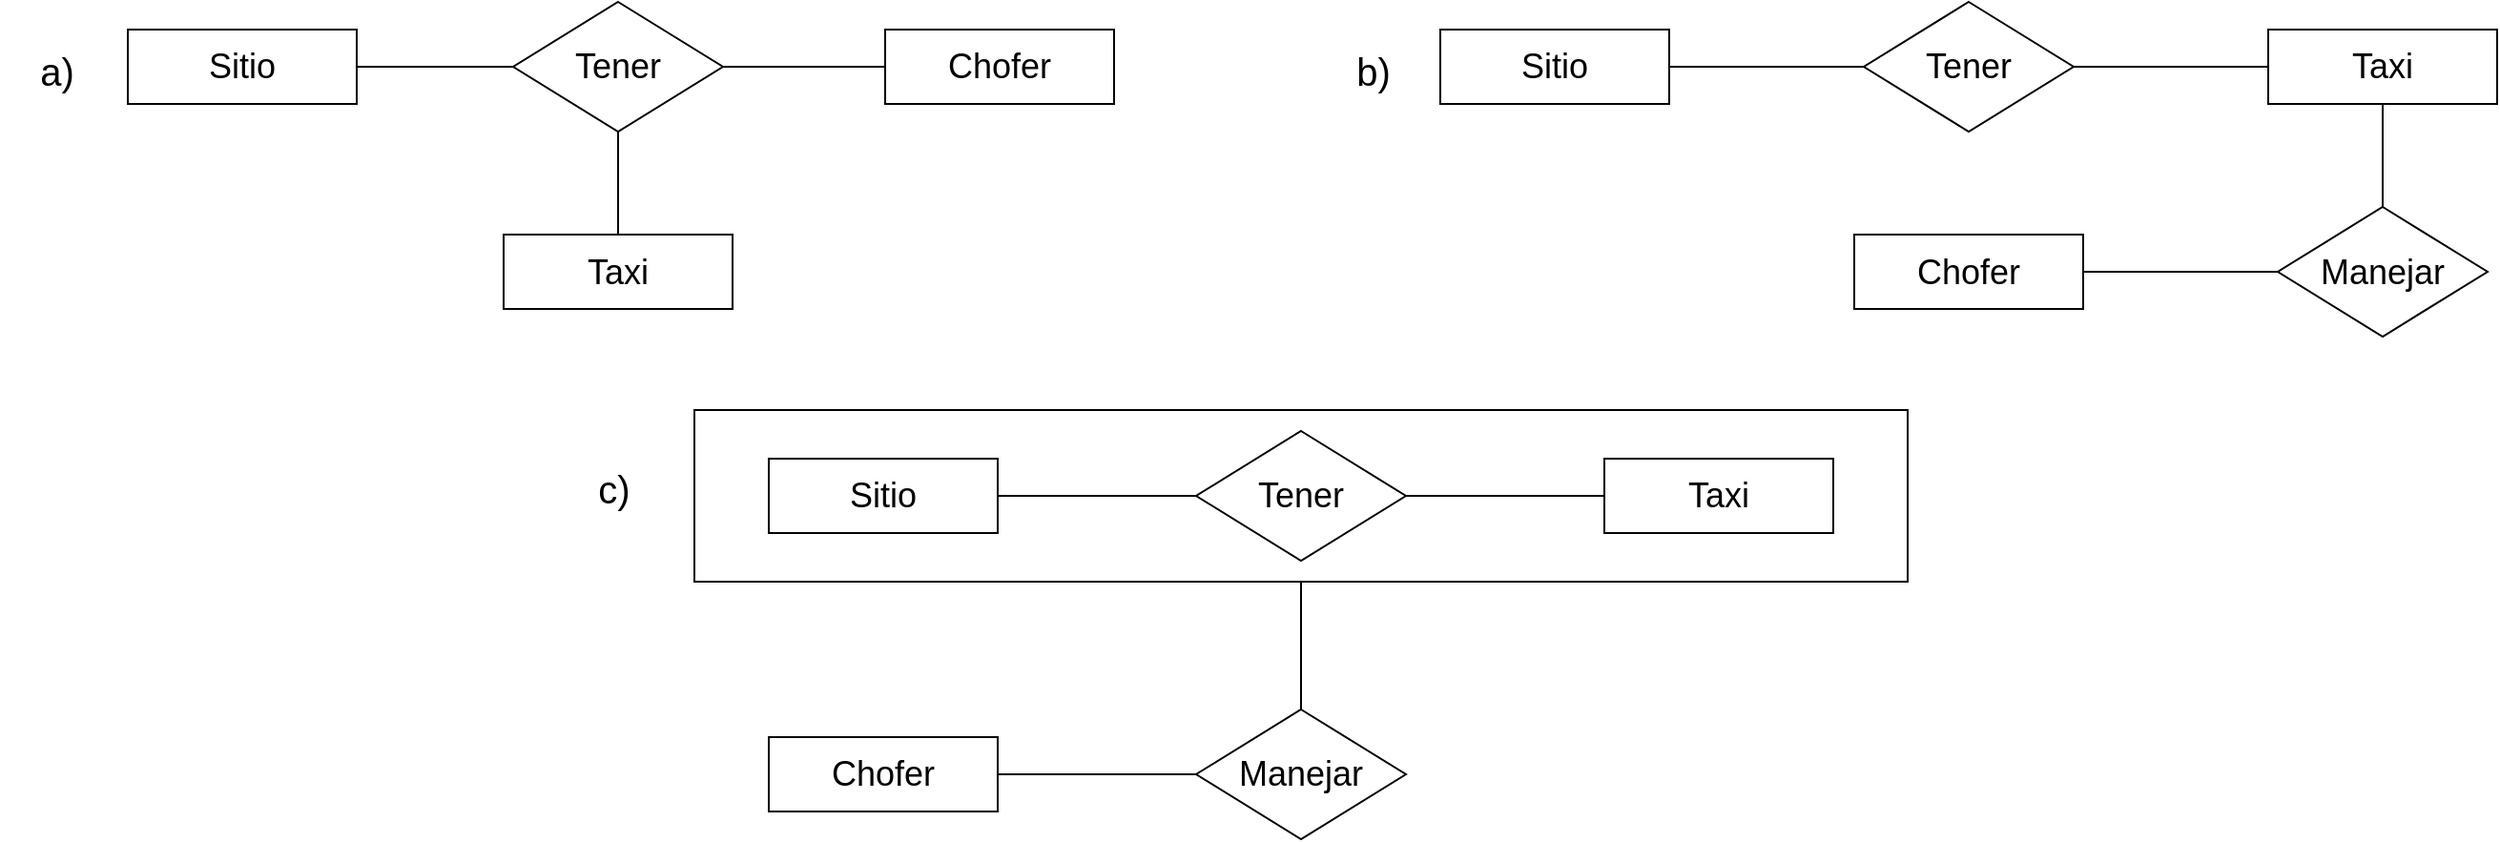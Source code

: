 <mxfile version="26.0.16" pages="5">
  <diagram name="Página-1" id="0Xv_bQYUwXjOWWRzL3va">
    <mxGraphModel grid="1" page="0" gridSize="10" guides="1" tooltips="1" connect="1" arrows="1" fold="1" pageScale="1" pageWidth="3300" pageHeight="4681" math="0" shadow="0">
      <root>
        <mxCell id="0" />
        <mxCell id="1" parent="0" />
        <mxCell id="Am1ROYbkp5ATxA2xvogC-27" value="" style="rounded=0;whiteSpace=wrap;html=1;fillColor=none;" vertex="1" parent="1">
          <mxGeometry x="397" y="300" width="636" height="90" as="geometry" />
        </mxCell>
        <mxCell id="Am1ROYbkp5ATxA2xvogC-1" value="&lt;font style=&quot;font-size: 18px;&quot;&gt;Chofer&lt;/font&gt;" style="rounded=0;whiteSpace=wrap;html=1;" vertex="1" parent="1">
          <mxGeometry x="497" y="100.5" width="120" height="39" as="geometry" />
        </mxCell>
        <mxCell id="Am1ROYbkp5ATxA2xvogC-2" value="&lt;font style=&quot;font-size: 18px;&quot;&gt;Sitio&lt;/font&gt;" style="rounded=0;whiteSpace=wrap;html=1;" vertex="1" parent="1">
          <mxGeometry x="100" y="100.5" width="120" height="39" as="geometry" />
        </mxCell>
        <mxCell id="Am1ROYbkp5ATxA2xvogC-3" value="&lt;font style=&quot;font-size: 18px;&quot;&gt;Taxi&lt;/font&gt;" style="rounded=0;whiteSpace=wrap;html=1;" vertex="1" parent="1">
          <mxGeometry x="297" y="208" width="120" height="39" as="geometry" />
        </mxCell>
        <mxCell id="Am1ROYbkp5ATxA2xvogC-17" value="" style="edgeStyle=none;curved=1;rounded=0;orthogonalLoop=1;jettySize=auto;html=1;fontSize=12;startSize=8;endSize=8;endArrow=none;startFill=0;" edge="1" parent="1" source="Am1ROYbkp5ATxA2xvogC-6" target="Am1ROYbkp5ATxA2xvogC-2">
          <mxGeometry relative="1" as="geometry" />
        </mxCell>
        <mxCell id="Am1ROYbkp5ATxA2xvogC-18" value="" style="edgeStyle=none;curved=1;rounded=0;orthogonalLoop=1;jettySize=auto;html=1;fontSize=12;startSize=8;endSize=8;endArrow=none;startFill=0;" edge="1" parent="1" source="Am1ROYbkp5ATxA2xvogC-6" target="Am1ROYbkp5ATxA2xvogC-1">
          <mxGeometry relative="1" as="geometry" />
        </mxCell>
        <mxCell id="Am1ROYbkp5ATxA2xvogC-19" value="" style="edgeStyle=none;curved=1;rounded=0;orthogonalLoop=1;jettySize=auto;html=1;fontSize=12;startSize=8;endSize=8;endArrow=none;startFill=0;" edge="1" parent="1" source="Am1ROYbkp5ATxA2xvogC-6" target="Am1ROYbkp5ATxA2xvogC-3">
          <mxGeometry relative="1" as="geometry" />
        </mxCell>
        <mxCell id="Am1ROYbkp5ATxA2xvogC-6" value="&lt;font style=&quot;font-size: 18px;&quot;&gt;Tener&lt;/font&gt;" style="rhombus;whiteSpace=wrap;html=1;" vertex="1" parent="1">
          <mxGeometry x="302" y="86" width="110" height="68" as="geometry" />
        </mxCell>
        <mxCell id="Am1ROYbkp5ATxA2xvogC-7" value="&lt;font style=&quot;font-size: 18px;&quot;&gt;Chofer&lt;/font&gt;" style="rounded=0;whiteSpace=wrap;html=1;" vertex="1" parent="1">
          <mxGeometry x="1005" y="208" width="120" height="39" as="geometry" />
        </mxCell>
        <mxCell id="Am1ROYbkp5ATxA2xvogC-8" value="&lt;font style=&quot;font-size: 18px;&quot;&gt;Sitio&lt;/font&gt;" style="rounded=0;whiteSpace=wrap;html=1;" vertex="1" parent="1">
          <mxGeometry x="788" y="100.5" width="120" height="39" as="geometry" />
        </mxCell>
        <mxCell id="Am1ROYbkp5ATxA2xvogC-22" value="" style="edgeStyle=none;curved=1;rounded=0;orthogonalLoop=1;jettySize=auto;html=1;fontSize=12;startSize=8;endSize=8;endArrow=none;startFill=0;" edge="1" parent="1" source="Am1ROYbkp5ATxA2xvogC-9" target="Am1ROYbkp5ATxA2xvogC-10">
          <mxGeometry relative="1" as="geometry" />
        </mxCell>
        <mxCell id="Am1ROYbkp5ATxA2xvogC-9" value="&lt;font style=&quot;font-size: 18px;&quot;&gt;Taxi&lt;/font&gt;" style="rounded=0;whiteSpace=wrap;html=1;" vertex="1" parent="1">
          <mxGeometry x="1222" y="100.5" width="120" height="39" as="geometry" />
        </mxCell>
        <mxCell id="Am1ROYbkp5ATxA2xvogC-23" value="" style="edgeStyle=none;curved=1;rounded=0;orthogonalLoop=1;jettySize=auto;html=1;fontSize=12;startSize=8;endSize=8;endArrow=none;startFill=0;" edge="1" parent="1" source="Am1ROYbkp5ATxA2xvogC-10" target="Am1ROYbkp5ATxA2xvogC-7">
          <mxGeometry relative="1" as="geometry" />
        </mxCell>
        <mxCell id="Am1ROYbkp5ATxA2xvogC-10" value="&lt;font style=&quot;font-size: 18px;&quot;&gt;Manejar&lt;/font&gt;" style="rhombus;whiteSpace=wrap;html=1;" vertex="1" parent="1">
          <mxGeometry x="1227" y="193.5" width="110" height="68" as="geometry" />
        </mxCell>
        <mxCell id="Am1ROYbkp5ATxA2xvogC-20" value="" style="edgeStyle=none;curved=1;rounded=0;orthogonalLoop=1;jettySize=auto;html=1;fontSize=12;startSize=8;endSize=8;endArrow=none;startFill=0;" edge="1" parent="1" source="Am1ROYbkp5ATxA2xvogC-11" target="Am1ROYbkp5ATxA2xvogC-8">
          <mxGeometry relative="1" as="geometry" />
        </mxCell>
        <mxCell id="Am1ROYbkp5ATxA2xvogC-21" value="" style="edgeStyle=none;curved=1;rounded=0;orthogonalLoop=1;jettySize=auto;html=1;fontSize=12;startSize=8;endSize=8;endArrow=none;startFill=0;" edge="1" parent="1" source="Am1ROYbkp5ATxA2xvogC-11" target="Am1ROYbkp5ATxA2xvogC-9">
          <mxGeometry relative="1" as="geometry" />
        </mxCell>
        <mxCell id="Am1ROYbkp5ATxA2xvogC-11" value="&lt;font style=&quot;font-size: 18px;&quot;&gt;Tener&lt;/font&gt;" style="rhombus;whiteSpace=wrap;html=1;" vertex="1" parent="1">
          <mxGeometry x="1010" y="86" width="110" height="68" as="geometry" />
        </mxCell>
        <mxCell id="Am1ROYbkp5ATxA2xvogC-12" value="&lt;font style=&quot;font-size: 18px;&quot;&gt;Chofer&lt;/font&gt;" style="rounded=0;whiteSpace=wrap;html=1;" vertex="1" parent="1">
          <mxGeometry x="436" y="471.5" width="120" height="39" as="geometry" />
        </mxCell>
        <mxCell id="Am1ROYbkp5ATxA2xvogC-13" value="&lt;font style=&quot;font-size: 18px;&quot;&gt;Sitio&lt;/font&gt;" style="rounded=0;whiteSpace=wrap;html=1;" vertex="1" parent="1">
          <mxGeometry x="436" y="325.5" width="120" height="39" as="geometry" />
        </mxCell>
        <mxCell id="Am1ROYbkp5ATxA2xvogC-14" value="&lt;font style=&quot;font-size: 18px;&quot;&gt;Taxi&lt;/font&gt;" style="rounded=0;whiteSpace=wrap;html=1;" vertex="1" parent="1">
          <mxGeometry x="874" y="325.5" width="120" height="39" as="geometry" />
        </mxCell>
        <mxCell id="Am1ROYbkp5ATxA2xvogC-24" value="" style="edgeStyle=none;curved=1;rounded=0;orthogonalLoop=1;jettySize=auto;html=1;fontSize=12;startSize=8;endSize=8;endArrow=none;startFill=0;" edge="1" parent="1" source="Am1ROYbkp5ATxA2xvogC-15" target="Am1ROYbkp5ATxA2xvogC-12">
          <mxGeometry relative="1" as="geometry" />
        </mxCell>
        <mxCell id="Am1ROYbkp5ATxA2xvogC-15" value="&lt;font style=&quot;font-size: 18px;&quot;&gt;Manejar&lt;/font&gt;" style="rhombus;whiteSpace=wrap;html=1;" vertex="1" parent="1">
          <mxGeometry x="660" y="457" width="110" height="68" as="geometry" />
        </mxCell>
        <mxCell id="Am1ROYbkp5ATxA2xvogC-25" value="" style="edgeStyle=none;curved=1;rounded=0;orthogonalLoop=1;jettySize=auto;html=1;fontSize=12;startSize=8;endSize=8;endArrow=none;startFill=0;" edge="1" parent="1" source="Am1ROYbkp5ATxA2xvogC-16" target="Am1ROYbkp5ATxA2xvogC-13">
          <mxGeometry relative="1" as="geometry" />
        </mxCell>
        <mxCell id="Am1ROYbkp5ATxA2xvogC-26" value="" style="edgeStyle=none;curved=1;rounded=0;orthogonalLoop=1;jettySize=auto;html=1;fontSize=12;startSize=8;endSize=8;endArrow=none;startFill=0;" edge="1" parent="1" source="Am1ROYbkp5ATxA2xvogC-16" target="Am1ROYbkp5ATxA2xvogC-14">
          <mxGeometry relative="1" as="geometry" />
        </mxCell>
        <mxCell id="Am1ROYbkp5ATxA2xvogC-16" value="&lt;font style=&quot;font-size: 18px;&quot;&gt;Tener&lt;/font&gt;" style="rhombus;whiteSpace=wrap;html=1;" vertex="1" parent="1">
          <mxGeometry x="660" y="311" width="110" height="68" as="geometry" />
        </mxCell>
        <mxCell id="Am1ROYbkp5ATxA2xvogC-28" value="" style="edgeStyle=none;curved=1;rounded=0;orthogonalLoop=1;jettySize=auto;html=1;fontSize=12;startSize=8;endSize=8;endArrow=none;startFill=0;" edge="1" parent="1" source="Am1ROYbkp5ATxA2xvogC-27" target="Am1ROYbkp5ATxA2xvogC-15">
          <mxGeometry relative="1" as="geometry" />
        </mxCell>
        <mxCell id="Am1ROYbkp5ATxA2xvogC-29" value="&lt;font style=&quot;font-size: 20px;&quot;&gt;a)&lt;/font&gt;" style="text;html=1;align=center;verticalAlign=middle;whiteSpace=wrap;rounded=0;" vertex="1" parent="1">
          <mxGeometry x="33" y="107" width="60" height="30" as="geometry" />
        </mxCell>
        <mxCell id="Am1ROYbkp5ATxA2xvogC-30" value="&lt;font style=&quot;font-size: 20px;&quot;&gt;b)&lt;/font&gt;" style="text;html=1;align=center;verticalAlign=middle;whiteSpace=wrap;rounded=0;" vertex="1" parent="1">
          <mxGeometry x="723" y="107" width="60" height="30" as="geometry" />
        </mxCell>
        <mxCell id="Am1ROYbkp5ATxA2xvogC-31" value="&lt;font style=&quot;font-size: 20px;&quot;&gt;c)&lt;/font&gt;" style="text;html=1;align=center;verticalAlign=middle;whiteSpace=wrap;rounded=0;" vertex="1" parent="1">
          <mxGeometry x="325" y="325.5" width="60" height="30" as="geometry" />
        </mxCell>
      </root>
    </mxGraphModel>
  </diagram>
  <diagram name="a)" id="rdEwwfylypUSmtZIRAzD">
    <mxGraphModel grid="1" page="1" gridSize="10" guides="1" tooltips="1" connect="1" arrows="1" fold="1" pageScale="1" pageWidth="3300" pageHeight="4681" background="none" math="0" shadow="0">
      <root>
        <mxCell id="4W-Lf1GzIRM1ZccdQrcq-0" />
        <mxCell id="4W-Lf1GzIRM1ZccdQrcq-1" parent="4W-Lf1GzIRM1ZccdQrcq-0" />
        <mxCell id="4W-Lf1GzIRM1ZccdQrcq-3" value="&lt;font style=&quot;font-size: 18px;&quot;&gt;Chofer&lt;/font&gt;" style="rounded=0;whiteSpace=wrap;html=1;" vertex="1" parent="4W-Lf1GzIRM1ZccdQrcq-1">
          <mxGeometry x="497" y="100.5" width="120" height="39" as="geometry" />
        </mxCell>
        <mxCell id="4W-Lf1GzIRM1ZccdQrcq-4" value="&lt;font style=&quot;font-size: 18px;&quot;&gt;Sitio&lt;/font&gt;" style="rounded=0;whiteSpace=wrap;html=1;" vertex="1" parent="4W-Lf1GzIRM1ZccdQrcq-1">
          <mxGeometry x="100" y="100.5" width="120" height="39" as="geometry" />
        </mxCell>
        <mxCell id="4W-Lf1GzIRM1ZccdQrcq-5" value="&lt;font style=&quot;font-size: 18px;&quot;&gt;Taxi&lt;/font&gt;" style="rounded=0;whiteSpace=wrap;html=1;" vertex="1" parent="4W-Lf1GzIRM1ZccdQrcq-1">
          <mxGeometry x="497" y="334" width="120" height="39" as="geometry" />
        </mxCell>
        <mxCell id="4W-Lf1GzIRM1ZccdQrcq-6" value="" style="edgeStyle=none;curved=1;rounded=0;orthogonalLoop=1;jettySize=auto;html=1;fontSize=12;startSize=8;endSize=8;endArrow=none;startFill=0;" edge="1" parent="4W-Lf1GzIRM1ZccdQrcq-1" source="4W-Lf1GzIRM1ZccdQrcq-9" target="4W-Lf1GzIRM1ZccdQrcq-4">
          <mxGeometry relative="1" as="geometry" />
        </mxCell>
        <mxCell id="4W-Lf1GzIRM1ZccdQrcq-7" value="" style="edgeStyle=none;curved=1;rounded=0;orthogonalLoop=1;jettySize=auto;html=1;fontSize=12;startSize=8;endSize=8;endArrow=none;startFill=0;" edge="1" parent="4W-Lf1GzIRM1ZccdQrcq-1" source="4W-Lf1GzIRM1ZccdQrcq-9" target="4W-Lf1GzIRM1ZccdQrcq-3">
          <mxGeometry relative="1" as="geometry" />
        </mxCell>
        <mxCell id="4W-Lf1GzIRM1ZccdQrcq-8" value="" style="edgeStyle=none;curved=1;rounded=0;orthogonalLoop=1;jettySize=auto;html=1;fontSize=12;startSize=8;endSize=8;endArrow=none;startFill=0;exitX=0.5;exitY=1;exitDx=0;exitDy=0;" edge="1" parent="4W-Lf1GzIRM1ZccdQrcq-1" source="7FcwFVClABfVP6fWYLRf-0" target="4W-Lf1GzIRM1ZccdQrcq-5">
          <mxGeometry relative="1" as="geometry">
            <mxPoint x="557" y="280" as="sourcePoint" />
          </mxGeometry>
        </mxCell>
        <mxCell id="4W-Lf1GzIRM1ZccdQrcq-9" value="&lt;font style=&quot;font-size: 18px;&quot;&gt;Tener&lt;/font&gt;" style="rhombus;whiteSpace=wrap;html=1;" vertex="1" parent="4W-Lf1GzIRM1ZccdQrcq-1">
          <mxGeometry x="302" y="86" width="110" height="68" as="geometry" />
        </mxCell>
        <mxCell id="4W-Lf1GzIRM1ZccdQrcq-28" value="&lt;font style=&quot;font-size: 20px;&quot;&gt;a)&lt;/font&gt;" style="text;html=1;align=center;verticalAlign=middle;whiteSpace=wrap;rounded=0;" vertex="1" parent="4W-Lf1GzIRM1ZccdQrcq-1">
          <mxGeometry x="33" y="107" width="60" height="30" as="geometry" />
        </mxCell>
        <mxCell id="7FcwFVClABfVP6fWYLRf-2" style="edgeStyle=orthogonalEdgeStyle;rounded=0;orthogonalLoop=1;jettySize=auto;html=1;exitX=0.5;exitY=0;exitDx=0;exitDy=0;endArrow=none;startFill=0;" edge="1" parent="4W-Lf1GzIRM1ZccdQrcq-1" source="7FcwFVClABfVP6fWYLRf-0" target="4W-Lf1GzIRM1ZccdQrcq-3">
          <mxGeometry relative="1" as="geometry" />
        </mxCell>
        <mxCell id="7FcwFVClABfVP6fWYLRf-0" value="Manejar" style="shape=rhombus;perimeter=rhombusPerimeter;whiteSpace=wrap;html=1;align=center;strokeColor=default;verticalAlign=middle;fontFamily=Helvetica;fontSize=12;fontColor=default;fillColor=default;" vertex="1" parent="4W-Lf1GzIRM1ZccdQrcq-1">
          <mxGeometry x="497" y="210" width="120" height="60" as="geometry" />
        </mxCell>
        <mxCell id="8dze7up6y6iG9gTQGzlM-0" value="Modificación para la pregunta sobre los taxis que maneja cada chofer" style="text;strokeColor=none;fillColor=none;spacingLeft=4;spacingRight=4;overflow=hidden;rotatable=0;points=[[0,0.5],[1,0.5]];portConstraint=eastwest;fontSize=19;whiteSpace=wrap;html=1;" vertex="1" parent="4W-Lf1GzIRM1ZccdQrcq-1">
          <mxGeometry x="80" y="40" width="640" height="30" as="geometry" />
        </mxCell>
      </root>
    </mxGraphModel>
  </diagram>
  <diagram name="b)" id="nIEliZf9aAJDBQdey2Hl">
    <mxGraphModel grid="0" page="0" gridSize="10" guides="1" tooltips="1" connect="1" arrows="1" fold="1" pageScale="1" pageWidth="3300" pageHeight="4681" math="0" shadow="0">
      <root>
        <mxCell id="x9pCoRTRRYG_YFSIj8mN-0" />
        <mxCell id="x9pCoRTRRYG_YFSIj8mN-1" parent="x9pCoRTRRYG_YFSIj8mN-0" />
        <mxCell id="x9pCoRTRRYG_YFSIj8mN-10" value="&lt;font style=&quot;font-size: 18px;&quot;&gt;Chofer&lt;/font&gt;" style="rounded=0;whiteSpace=wrap;html=1;" parent="x9pCoRTRRYG_YFSIj8mN-1" vertex="1">
          <mxGeometry x="1005" y="208" width="120" height="39" as="geometry" />
        </mxCell>
        <mxCell id="x9pCoRTRRYG_YFSIj8mN-11" value="&lt;font style=&quot;font-size: 18px;&quot;&gt;Sitio&lt;/font&gt;" style="rounded=0;whiteSpace=wrap;html=1;" parent="x9pCoRTRRYG_YFSIj8mN-1" vertex="1">
          <mxGeometry x="788" y="100.5" width="120" height="39" as="geometry" />
        </mxCell>
        <mxCell id="x9pCoRTRRYG_YFSIj8mN-12" value="" style="edgeStyle=none;curved=1;rounded=0;orthogonalLoop=1;jettySize=auto;html=1;fontSize=12;startSize=8;endSize=8;endArrow=none;startFill=0;" parent="x9pCoRTRRYG_YFSIj8mN-1" source="x9pCoRTRRYG_YFSIj8mN-13" target="x9pCoRTRRYG_YFSIj8mN-15" edge="1">
          <mxGeometry relative="1" as="geometry" />
        </mxCell>
        <mxCell id="x9pCoRTRRYG_YFSIj8mN-13" value="&lt;font style=&quot;font-size: 18px;&quot;&gt;Taxi&lt;/font&gt;" style="rounded=0;whiteSpace=wrap;html=1;" parent="x9pCoRTRRYG_YFSIj8mN-1" vertex="1">
          <mxGeometry x="1222" y="100.5" width="120" height="39" as="geometry" />
        </mxCell>
        <mxCell id="x9pCoRTRRYG_YFSIj8mN-14" value="" style="edgeStyle=none;curved=1;rounded=0;orthogonalLoop=1;jettySize=auto;html=1;fontSize=12;startSize=8;endSize=8;endArrow=none;startFill=0;" parent="x9pCoRTRRYG_YFSIj8mN-1" source="x9pCoRTRRYG_YFSIj8mN-15" target="x9pCoRTRRYG_YFSIj8mN-10" edge="1">
          <mxGeometry relative="1" as="geometry" />
        </mxCell>
        <mxCell id="x9pCoRTRRYG_YFSIj8mN-15" value="&lt;font style=&quot;font-size: 18px;&quot;&gt;Manejar&lt;/font&gt;" style="rhombus;whiteSpace=wrap;html=1;" parent="x9pCoRTRRYG_YFSIj8mN-1" vertex="1">
          <mxGeometry x="1227" y="193.5" width="110" height="68" as="geometry" />
        </mxCell>
        <mxCell id="x9pCoRTRRYG_YFSIj8mN-16" value="" style="edgeStyle=none;curved=1;rounded=0;orthogonalLoop=1;jettySize=auto;html=1;fontSize=12;startSize=8;endSize=8;endArrow=none;startFill=0;" parent="x9pCoRTRRYG_YFSIj8mN-1" source="x9pCoRTRRYG_YFSIj8mN-18" target="x9pCoRTRRYG_YFSIj8mN-11" edge="1">
          <mxGeometry relative="1" as="geometry" />
        </mxCell>
        <mxCell id="x9pCoRTRRYG_YFSIj8mN-17" value="" style="edgeStyle=none;curved=1;rounded=0;orthogonalLoop=1;jettySize=auto;html=1;fontSize=12;startSize=8;endSize=8;endArrow=none;startFill=0;" parent="x9pCoRTRRYG_YFSIj8mN-1" source="x9pCoRTRRYG_YFSIj8mN-18" target="x9pCoRTRRYG_YFSIj8mN-13" edge="1">
          <mxGeometry relative="1" as="geometry" />
        </mxCell>
        <mxCell id="x9pCoRTRRYG_YFSIj8mN-18" value="&lt;font style=&quot;font-size: 18px;&quot;&gt;Tener&lt;/font&gt;" style="rhombus;whiteSpace=wrap;html=1;" parent="x9pCoRTRRYG_YFSIj8mN-1" vertex="1">
          <mxGeometry x="1010" y="86" width="110" height="68" as="geometry" />
        </mxCell>
        <mxCell id="x9pCoRTRRYG_YFSIj8mN-29" value="&lt;font style=&quot;font-size: 20px;&quot;&gt;b)&lt;/font&gt;" style="text;html=1;align=center;verticalAlign=middle;whiteSpace=wrap;rounded=0;" parent="x9pCoRTRRYG_YFSIj8mN-1" vertex="1">
          <mxGeometry x="723" y="107" width="60" height="30" as="geometry" />
        </mxCell>
      </root>
    </mxGraphModel>
  </diagram>
  <diagram name="c)" id="YADJExWIu-0nEIO1Wgmd">
    <mxGraphModel grid="0" page="0" gridSize="10" guides="1" tooltips="1" connect="1" arrows="1" fold="1" pageScale="1" pageWidth="3300" pageHeight="4681" math="0" shadow="0">
      <root>
        <mxCell id="kI1WuUzEh353evxF52oc-0" />
        <mxCell id="kI1WuUzEh353evxF52oc-1" parent="kI1WuUzEh353evxF52oc-0" />
        <mxCell id="kI1WuUzEh353evxF52oc-2" value="" style="rounded=0;whiteSpace=wrap;html=1;fillColor=none;" parent="kI1WuUzEh353evxF52oc-1" vertex="1">
          <mxGeometry x="397" y="300" width="636" height="90" as="geometry" />
        </mxCell>
        <mxCell id="kI1WuUzEh353evxF52oc-19" value="&lt;font style=&quot;font-size: 18px;&quot;&gt;Chofer&lt;/font&gt;" style="rounded=0;whiteSpace=wrap;html=1;" parent="kI1WuUzEh353evxF52oc-1" vertex="1">
          <mxGeometry x="436" y="471.5" width="120" height="39" as="geometry" />
        </mxCell>
        <mxCell id="kI1WuUzEh353evxF52oc-20" value="&lt;font style=&quot;font-size: 18px;&quot;&gt;Sitio&lt;/font&gt;" style="rounded=0;whiteSpace=wrap;html=1;" parent="kI1WuUzEh353evxF52oc-1" vertex="1">
          <mxGeometry x="436" y="325.5" width="120" height="39" as="geometry" />
        </mxCell>
        <mxCell id="kI1WuUzEh353evxF52oc-21" value="&lt;font style=&quot;font-size: 18px;&quot;&gt;Taxi&lt;/font&gt;" style="rounded=0;whiteSpace=wrap;html=1;" parent="kI1WuUzEh353evxF52oc-1" vertex="1">
          <mxGeometry x="874" y="325.5" width="120" height="39" as="geometry" />
        </mxCell>
        <mxCell id="kI1WuUzEh353evxF52oc-22" value="" style="edgeStyle=none;curved=1;rounded=0;orthogonalLoop=1;jettySize=auto;html=1;fontSize=12;startSize=8;endSize=8;endArrow=none;startFill=0;" parent="kI1WuUzEh353evxF52oc-1" source="kI1WuUzEh353evxF52oc-23" target="kI1WuUzEh353evxF52oc-19" edge="1">
          <mxGeometry relative="1" as="geometry" />
        </mxCell>
        <mxCell id="kI1WuUzEh353evxF52oc-23" value="&lt;font style=&quot;font-size: 18px;&quot;&gt;Manejar&lt;/font&gt;" style="rhombus;whiteSpace=wrap;html=1;" parent="kI1WuUzEh353evxF52oc-1" vertex="1">
          <mxGeometry x="660" y="457" width="110" height="68" as="geometry" />
        </mxCell>
        <mxCell id="kI1WuUzEh353evxF52oc-24" value="" style="edgeStyle=none;curved=1;rounded=0;orthogonalLoop=1;jettySize=auto;html=1;fontSize=12;startSize=8;endSize=8;endArrow=none;startFill=0;" parent="kI1WuUzEh353evxF52oc-1" source="kI1WuUzEh353evxF52oc-26" target="kI1WuUzEh353evxF52oc-20" edge="1">
          <mxGeometry relative="1" as="geometry" />
        </mxCell>
        <mxCell id="kI1WuUzEh353evxF52oc-25" value="" style="edgeStyle=none;curved=1;rounded=0;orthogonalLoop=1;jettySize=auto;html=1;fontSize=12;startSize=8;endSize=8;endArrow=none;startFill=0;" parent="kI1WuUzEh353evxF52oc-1" source="kI1WuUzEh353evxF52oc-26" target="kI1WuUzEh353evxF52oc-21" edge="1">
          <mxGeometry relative="1" as="geometry" />
        </mxCell>
        <mxCell id="kI1WuUzEh353evxF52oc-26" value="&lt;font style=&quot;font-size: 18px;&quot;&gt;Tener&lt;/font&gt;" style="rhombus;whiteSpace=wrap;html=1;" parent="kI1WuUzEh353evxF52oc-1" vertex="1">
          <mxGeometry x="660" y="311" width="110" height="68" as="geometry" />
        </mxCell>
        <mxCell id="kI1WuUzEh353evxF52oc-27" value="" style="edgeStyle=none;curved=1;rounded=0;orthogonalLoop=1;jettySize=auto;html=1;fontSize=12;startSize=8;endSize=8;endArrow=none;startFill=0;" parent="kI1WuUzEh353evxF52oc-1" source="kI1WuUzEh353evxF52oc-2" target="kI1WuUzEh353evxF52oc-23" edge="1">
          <mxGeometry relative="1" as="geometry" />
        </mxCell>
        <mxCell id="kI1WuUzEh353evxF52oc-30" value="&lt;font style=&quot;font-size: 20px;&quot;&gt;c)&lt;/font&gt;" style="text;html=1;align=center;verticalAlign=middle;whiteSpace=wrap;rounded=0;" parent="kI1WuUzEh353evxF52oc-1" vertex="1">
          <mxGeometry x="325" y="325.5" width="60" height="30" as="geometry" />
        </mxCell>
      </root>
    </mxGraphModel>
  </diagram>
  <diagram id="hXIQpAJoRk5Z7a-WC_Xi" name="Página-5">
    <mxGraphModel grid="1" page="1" gridSize="10" guides="1" tooltips="1" connect="1" arrows="1" fold="1" pageScale="1" pageWidth="850" pageHeight="1100" math="0" shadow="0">
      <root>
        <mxCell id="0" />
        <mxCell id="1" parent="0" />
        <mxCell id="D-isgsQ27TQCZgJ_lPqj-1" value="&lt;font style=&quot;font-size: 18px;&quot;&gt;Chofer&lt;/font&gt;" style="rounded=0;whiteSpace=wrap;html=1;" vertex="1" parent="1">
          <mxGeometry x="497" y="100.5" width="120" height="39" as="geometry" />
        </mxCell>
        <mxCell id="D-isgsQ27TQCZgJ_lPqj-2" value="&lt;font style=&quot;font-size: 18px;&quot;&gt;Sitio&lt;/font&gt;" style="rounded=0;whiteSpace=wrap;html=1;" vertex="1" parent="1">
          <mxGeometry x="100" y="100.5" width="120" height="39" as="geometry" />
        </mxCell>
        <mxCell id="D-isgsQ27TQCZgJ_lPqj-3" value="&lt;font style=&quot;font-size: 18px;&quot;&gt;Taxi&lt;/font&gt;" style="rounded=0;whiteSpace=wrap;html=1;" vertex="1" parent="1">
          <mxGeometry x="497" y="304" width="120" height="39" as="geometry" />
        </mxCell>
        <mxCell id="D-isgsQ27TQCZgJ_lPqj-4" value="" style="edgeStyle=none;curved=1;rounded=0;orthogonalLoop=1;jettySize=auto;html=1;fontSize=12;startSize=8;endSize=8;endArrow=classic;startFill=0;endFill=1;" edge="1" parent="1" source="D-isgsQ27TQCZgJ_lPqj-7" target="D-isgsQ27TQCZgJ_lPqj-2">
          <mxGeometry relative="1" as="geometry" />
        </mxCell>
        <mxCell id="D-isgsQ27TQCZgJ_lPqj-5" value="" style="edgeStyle=none;curved=1;rounded=0;orthogonalLoop=1;jettySize=auto;html=1;fontSize=12;startSize=8;endSize=8;endArrow=none;startFill=0;endFill=1;" edge="1" parent="1" source="D-isgsQ27TQCZgJ_lPqj-7" target="D-isgsQ27TQCZgJ_lPqj-1">
          <mxGeometry relative="1" as="geometry" />
        </mxCell>
        <mxCell id="D-isgsQ27TQCZgJ_lPqj-6" value="" style="edgeStyle=none;curved=1;rounded=0;orthogonalLoop=1;jettySize=auto;html=1;fontSize=12;startSize=8;endSize=8;endArrow=classic;startFill=0;endFill=1;exitX=0.5;exitY=1;exitDx=0;exitDy=0;entryX=0.5;entryY=0;entryDx=0;entryDy=0;" edge="1" parent="1" source="YXKQ2Qh-SVH3ZPpMFLss-1" target="D-isgsQ27TQCZgJ_lPqj-3">
          <mxGeometry relative="1" as="geometry">
            <mxPoint x="557" y="250" as="sourcePoint" />
          </mxGeometry>
        </mxCell>
        <mxCell id="D-isgsQ27TQCZgJ_lPqj-7" value="&lt;font style=&quot;font-size: 18px;&quot;&gt;Tener&lt;/font&gt;" style="rhombus;whiteSpace=wrap;html=1;" vertex="1" parent="1">
          <mxGeometry x="302" y="86" width="110" height="68" as="geometry" />
        </mxCell>
        <mxCell id="D-isgsQ27TQCZgJ_lPqj-8" value="&lt;font style=&quot;font-size: 20px;&quot;&gt;a)&lt;/font&gt;" style="text;html=1;align=center;verticalAlign=middle;whiteSpace=wrap;rounded=0;" vertex="1" parent="1">
          <mxGeometry x="33" y="107" width="60" height="30" as="geometry" />
        </mxCell>
        <mxCell id="lCQvL8-IBloCtp2qSf4Y-1" value="Modificación para el último inciso del ejercicio 2i" style="text;strokeColor=none;fillColor=none;spacingLeft=4;spacingRight=4;overflow=hidden;rotatable=0;points=[[0,0.5],[1,0.5]];portConstraint=eastwest;fontSize=22;whiteSpace=wrap;html=1;" vertex="1" parent="1">
          <mxGeometry x="80" y="40" width="520" height="30" as="geometry" />
        </mxCell>
        <mxCell id="YXKQ2Qh-SVH3ZPpMFLss-2" style="edgeStyle=orthogonalEdgeStyle;rounded=0;orthogonalLoop=1;jettySize=auto;html=1;exitX=0.5;exitY=0;exitDx=0;exitDy=0;entryX=0.5;entryY=1;entryDx=0;entryDy=0;" edge="1" parent="1" source="YXKQ2Qh-SVH3ZPpMFLss-1" target="D-isgsQ27TQCZgJ_lPqj-1">
          <mxGeometry relative="1" as="geometry" />
        </mxCell>
        <mxCell id="YXKQ2Qh-SVH3ZPpMFLss-1" value="Manejar" style="shape=rhombus;perimeter=rhombusPerimeter;whiteSpace=wrap;html=1;align=center;" vertex="1" parent="1">
          <mxGeometry x="497" y="190" width="120" height="60" as="geometry" />
        </mxCell>
      </root>
    </mxGraphModel>
  </diagram>
</mxfile>
